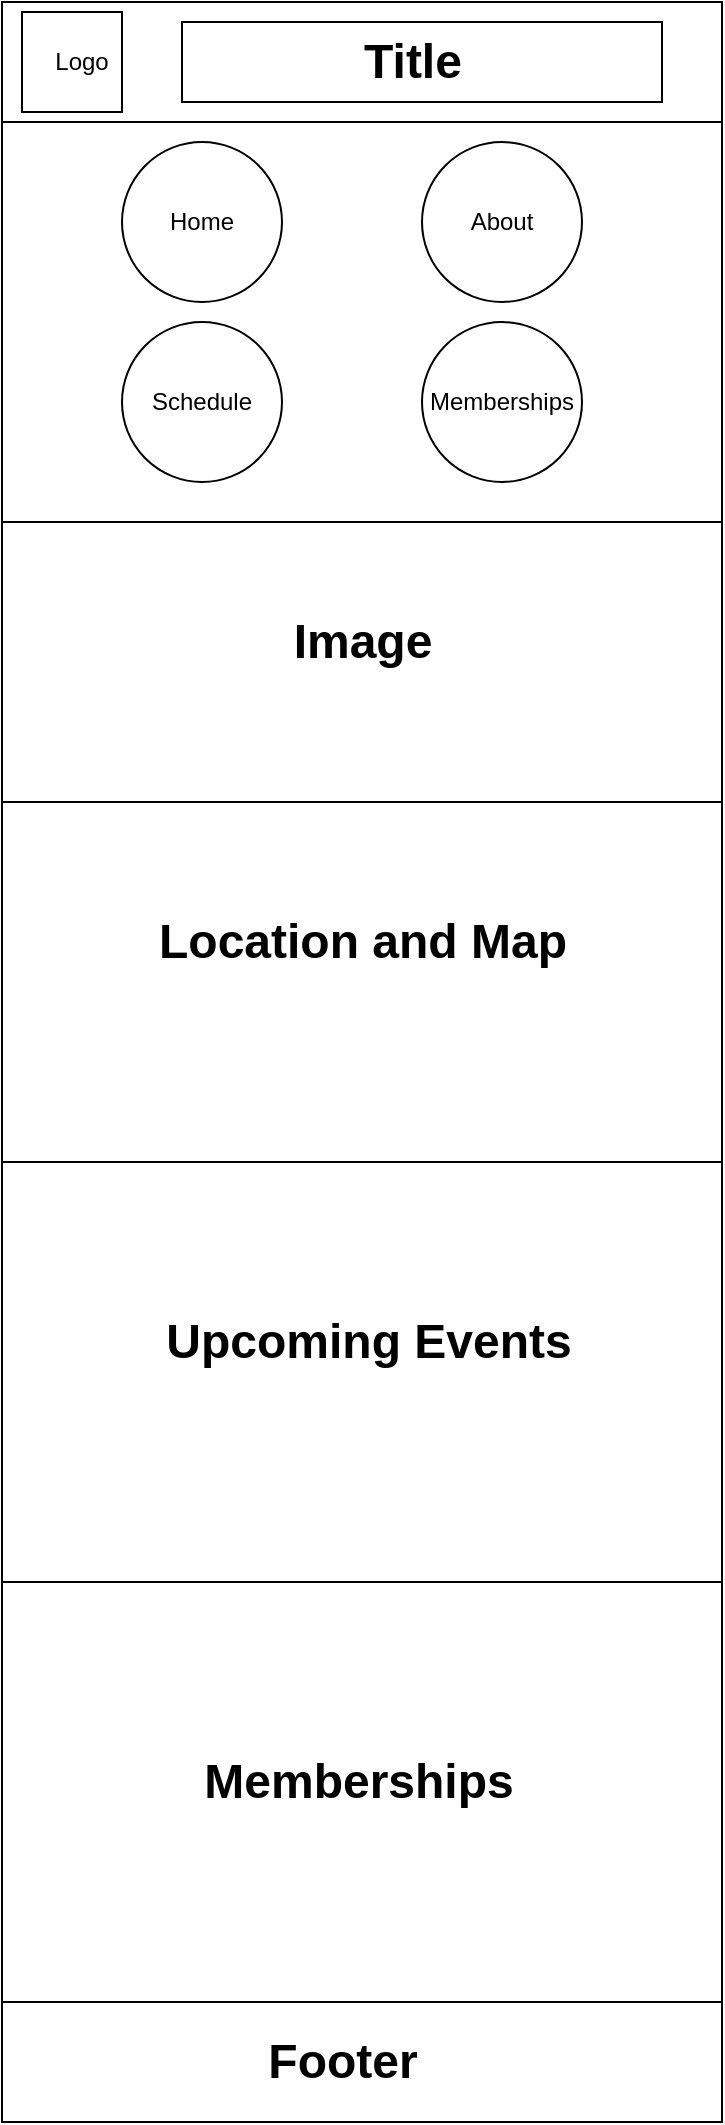 <mxfile version="28.1.2">
  <diagram name="Page-1" id="j_0GlmsRJQnDnRv5wx1K">
    <mxGraphModel dx="692" dy="501" grid="1" gridSize="10" guides="1" tooltips="1" connect="1" arrows="1" fold="1" page="1" pageScale="1" pageWidth="850" pageHeight="1100" math="0" shadow="0">
      <root>
        <mxCell id="0" />
        <mxCell id="1" parent="0" />
        <mxCell id="mEVmFjVDVmEyJT9YKy9c-1" value="" style="rounded=0;whiteSpace=wrap;html=1;" vertex="1" parent="1">
          <mxGeometry x="10" y="10" width="360" height="60" as="geometry" />
        </mxCell>
        <mxCell id="mEVmFjVDVmEyJT9YKy9c-2" value="" style="rounded=0;whiteSpace=wrap;html=1;" vertex="1" parent="1">
          <mxGeometry x="100" y="20" width="240" height="40" as="geometry" />
        </mxCell>
        <mxCell id="mEVmFjVDVmEyJT9YKy9c-3" value="" style="whiteSpace=wrap;html=1;aspect=fixed;" vertex="1" parent="1">
          <mxGeometry x="20" y="15" width="50" height="50" as="geometry" />
        </mxCell>
        <mxCell id="mEVmFjVDVmEyJT9YKy9c-4" value="" style="rounded=0;whiteSpace=wrap;html=1;" vertex="1" parent="1">
          <mxGeometry x="10" y="70" width="360" height="200" as="geometry" />
        </mxCell>
        <mxCell id="mEVmFjVDVmEyJT9YKy9c-5" value="" style="ellipse;whiteSpace=wrap;html=1;aspect=fixed;" vertex="1" parent="1">
          <mxGeometry x="70" y="80" width="80" height="80" as="geometry" />
        </mxCell>
        <mxCell id="mEVmFjVDVmEyJT9YKy9c-7" value="" style="ellipse;whiteSpace=wrap;html=1;aspect=fixed;" vertex="1" parent="1">
          <mxGeometry x="220" y="80" width="80" height="80" as="geometry" />
        </mxCell>
        <mxCell id="mEVmFjVDVmEyJT9YKy9c-8" value="" style="ellipse;whiteSpace=wrap;html=1;aspect=fixed;" vertex="1" parent="1">
          <mxGeometry x="70" y="170" width="80" height="80" as="geometry" />
        </mxCell>
        <mxCell id="mEVmFjVDVmEyJT9YKy9c-9" value="" style="ellipse;whiteSpace=wrap;html=1;aspect=fixed;" vertex="1" parent="1">
          <mxGeometry x="220" y="170" width="80" height="80" as="geometry" />
        </mxCell>
        <mxCell id="mEVmFjVDVmEyJT9YKy9c-10" value="Title" style="text;strokeColor=none;fillColor=none;html=1;fontSize=24;fontStyle=1;verticalAlign=middle;align=center;" vertex="1" parent="1">
          <mxGeometry x="100" y="20" width="230" height="40" as="geometry" />
        </mxCell>
        <UserObject label="Home" placeholders="1" name="Variable" id="mEVmFjVDVmEyJT9YKy9c-11">
          <mxCell style="text;html=1;strokeColor=none;fillColor=none;align=center;verticalAlign=middle;whiteSpace=wrap;overflow=hidden;" vertex="1" parent="1">
            <mxGeometry x="70" y="110" width="80" height="20" as="geometry" />
          </mxCell>
        </UserObject>
        <UserObject label="About" placeholders="1" name="Variable" id="mEVmFjVDVmEyJT9YKy9c-12">
          <mxCell style="text;html=1;strokeColor=none;fillColor=none;align=center;verticalAlign=middle;whiteSpace=wrap;overflow=hidden;" vertex="1" parent="1">
            <mxGeometry x="220" y="110" width="80" height="20" as="geometry" />
          </mxCell>
        </UserObject>
        <UserObject label="Schedule" placeholders="1" name="Variable" id="mEVmFjVDVmEyJT9YKy9c-13">
          <mxCell style="text;html=1;strokeColor=none;fillColor=none;align=center;verticalAlign=middle;whiteSpace=wrap;overflow=hidden;" vertex="1" parent="1">
            <mxGeometry x="70" y="200" width="80" height="20" as="geometry" />
          </mxCell>
        </UserObject>
        <UserObject label="Memberships" placeholders="1" name="Variable" id="mEVmFjVDVmEyJT9YKy9c-14">
          <mxCell style="text;html=1;strokeColor=none;fillColor=none;align=center;verticalAlign=middle;whiteSpace=wrap;overflow=hidden;" vertex="1" parent="1">
            <mxGeometry x="220" y="200" width="80" height="20" as="geometry" />
          </mxCell>
        </UserObject>
        <mxCell id="mEVmFjVDVmEyJT9YKy9c-17" value="" style="rounded=0;whiteSpace=wrap;html=1;" vertex="1" parent="1">
          <mxGeometry x="10" y="270" width="360" height="140" as="geometry" />
        </mxCell>
        <UserObject label="Logo" placeholders="1" name="Variable" id="mEVmFjVDVmEyJT9YKy9c-18">
          <mxCell style="text;html=1;strokeColor=none;fillColor=none;align=center;verticalAlign=middle;whiteSpace=wrap;overflow=hidden;" vertex="1" parent="1">
            <mxGeometry x="10" y="30" width="80" height="20" as="geometry" />
          </mxCell>
        </UserObject>
        <mxCell id="mEVmFjVDVmEyJT9YKy9c-19" value="Image" style="text;strokeColor=none;fillColor=none;html=1;fontSize=24;fontStyle=1;verticalAlign=middle;align=center;" vertex="1" parent="1">
          <mxGeometry x="30" y="310" width="320" height="40" as="geometry" />
        </mxCell>
        <mxCell id="mEVmFjVDVmEyJT9YKy9c-20" value="" style="rounded=0;whiteSpace=wrap;html=1;" vertex="1" parent="1">
          <mxGeometry x="10" y="410" width="360" height="180" as="geometry" />
        </mxCell>
        <mxCell id="mEVmFjVDVmEyJT9YKy9c-21" value="Location and Map" style="text;strokeColor=none;fillColor=none;html=1;fontSize=24;fontStyle=1;verticalAlign=middle;align=center;" vertex="1" parent="1">
          <mxGeometry x="60" y="460" width="260" height="40" as="geometry" />
        </mxCell>
        <mxCell id="mEVmFjVDVmEyJT9YKy9c-22" value="" style="rounded=0;whiteSpace=wrap;html=1;" vertex="1" parent="1">
          <mxGeometry x="10" y="590" width="360" height="210" as="geometry" />
        </mxCell>
        <mxCell id="mEVmFjVDVmEyJT9YKy9c-23" value="Upcoming Events" style="text;strokeColor=none;fillColor=none;html=1;fontSize=24;fontStyle=1;verticalAlign=middle;align=center;" vertex="1" parent="1">
          <mxGeometry x="75" y="660" width="235" height="40" as="geometry" />
        </mxCell>
        <mxCell id="mEVmFjVDVmEyJT9YKy9c-24" value="" style="rounded=0;whiteSpace=wrap;html=1;" vertex="1" parent="1">
          <mxGeometry x="10" y="800" width="360" height="210" as="geometry" />
        </mxCell>
        <mxCell id="mEVmFjVDVmEyJT9YKy9c-25" value="Memberships" style="text;strokeColor=none;fillColor=none;html=1;fontSize=24;fontStyle=1;verticalAlign=middle;align=center;" vertex="1" parent="1">
          <mxGeometry x="75" y="880" width="225" height="40" as="geometry" />
        </mxCell>
        <mxCell id="mEVmFjVDVmEyJT9YKy9c-26" value="" style="rounded=0;whiteSpace=wrap;html=1;" vertex="1" parent="1">
          <mxGeometry x="10" y="1010" width="360" height="60" as="geometry" />
        </mxCell>
        <mxCell id="mEVmFjVDVmEyJT9YKy9c-27" value="Footer" style="text;strokeColor=none;fillColor=none;html=1;fontSize=24;fontStyle=1;verticalAlign=middle;align=center;" vertex="1" parent="1">
          <mxGeometry x="90" y="1020" width="180" height="40" as="geometry" />
        </mxCell>
      </root>
    </mxGraphModel>
  </diagram>
</mxfile>
